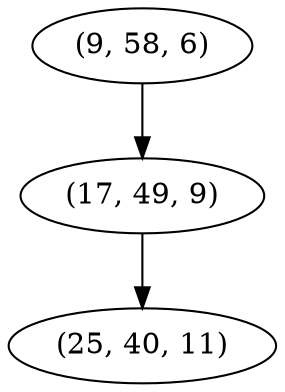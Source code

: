 digraph tree {
    "(9, 58, 6)";
    "(17, 49, 9)";
    "(25, 40, 11)";
    "(9, 58, 6)" -> "(17, 49, 9)";
    "(17, 49, 9)" -> "(25, 40, 11)";
}
